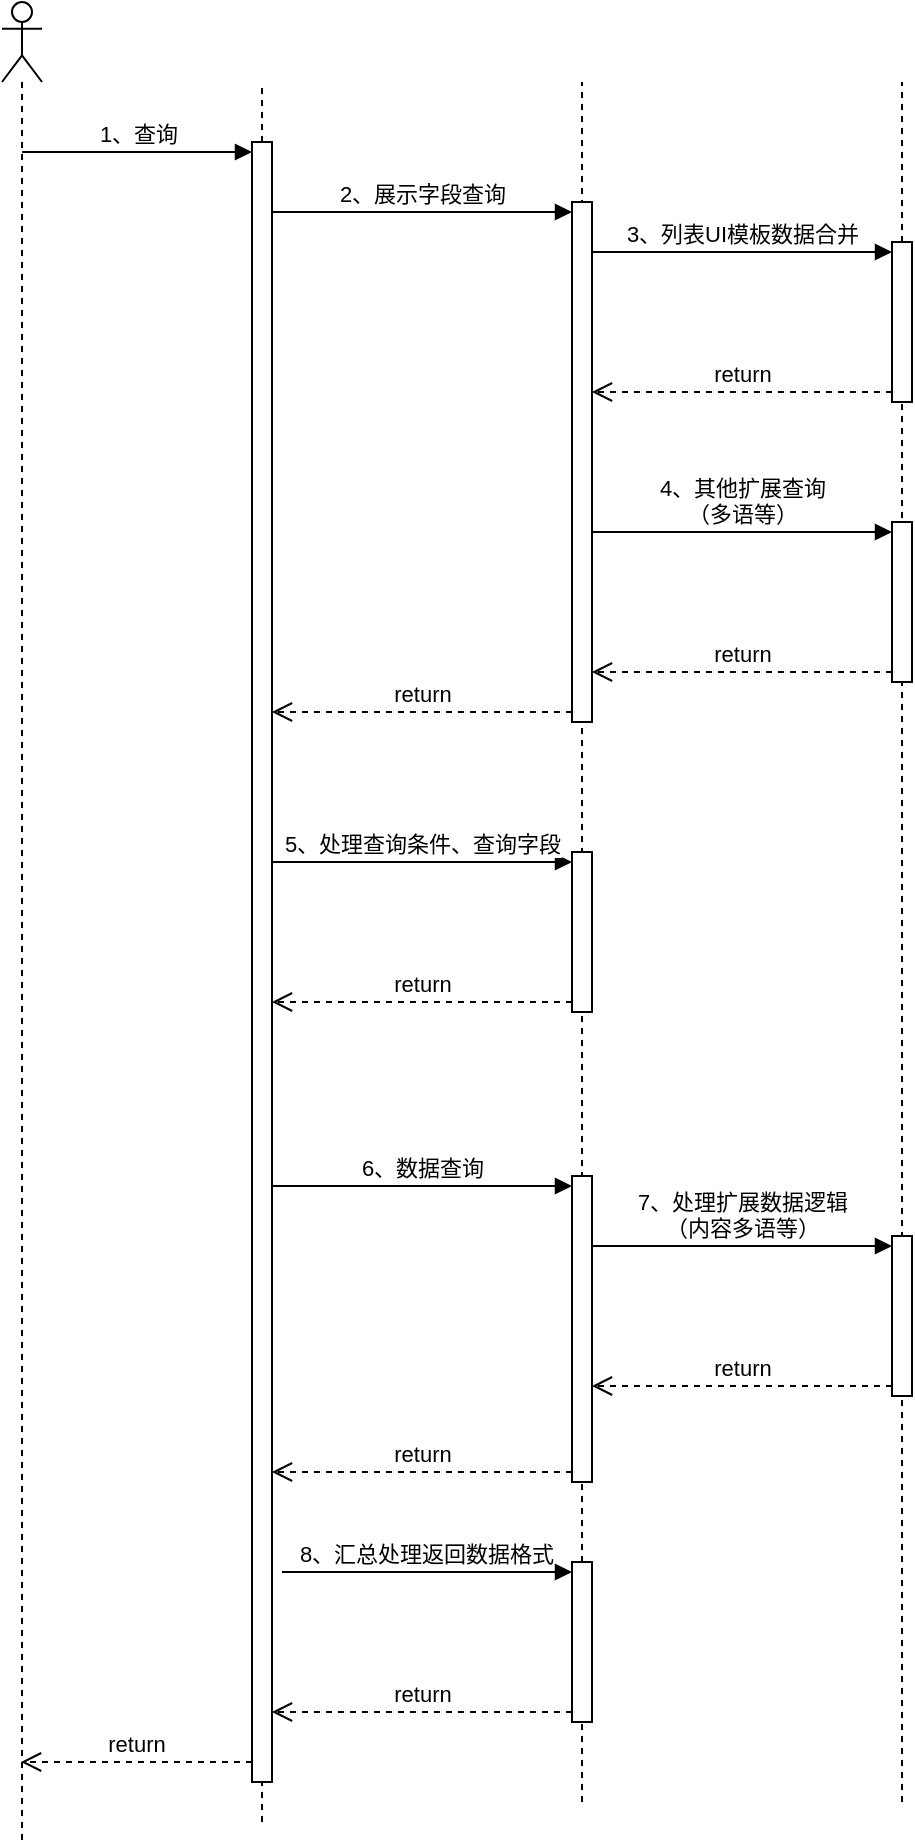 <mxfile version="23.1.5" type="github">
  <diagram name="第 1 页" id="S-6OjkVsCnSg2azHZJY5">
    <mxGraphModel dx="1434" dy="749" grid="1" gridSize="10" guides="1" tooltips="1" connect="1" arrows="1" fold="1" page="1" pageScale="1" pageWidth="827" pageHeight="1169" math="0" shadow="0">
      <root>
        <mxCell id="0" />
        <mxCell id="1" parent="0" />
        <mxCell id="T84RrNcwuwcVCLzUbH3B-3" value="" style="shape=umlLifeline;perimeter=lifelinePerimeter;whiteSpace=wrap;html=1;container=1;dropTarget=0;collapsible=0;recursiveResize=0;outlineConnect=0;portConstraint=eastwest;newEdgeStyle={&quot;curved&quot;:0,&quot;rounded&quot;:0};participant=umlActor;" vertex="1" parent="1">
          <mxGeometry x="70" y="80" width="20" height="920" as="geometry" />
        </mxCell>
        <mxCell id="T84RrNcwuwcVCLzUbH3B-10" value="" style="endArrow=none;dashed=1;html=1;rounded=0;" edge="1" parent="1">
          <mxGeometry width="50" height="50" relative="1" as="geometry">
            <mxPoint x="200" y="990" as="sourcePoint" />
            <mxPoint x="200" y="120" as="targetPoint" />
          </mxGeometry>
        </mxCell>
        <mxCell id="T84RrNcwuwcVCLzUbH3B-11" value="" style="endArrow=none;dashed=1;html=1;rounded=0;" edge="1" parent="1">
          <mxGeometry width="50" height="50" relative="1" as="geometry">
            <mxPoint x="520" y="980" as="sourcePoint" />
            <mxPoint x="520" y="120" as="targetPoint" />
          </mxGeometry>
        </mxCell>
        <mxCell id="T84RrNcwuwcVCLzUbH3B-12" value="" style="endArrow=none;dashed=1;html=1;rounded=0;" edge="1" parent="1">
          <mxGeometry width="50" height="50" relative="1" as="geometry">
            <mxPoint x="360" y="980" as="sourcePoint" />
            <mxPoint x="360" y="120" as="targetPoint" />
          </mxGeometry>
        </mxCell>
        <mxCell id="T84RrNcwuwcVCLzUbH3B-4" value="" style="html=1;points=[[0,0,0,0,5],[0,1,0,0,-5],[1,0,0,0,5],[1,1,0,0,-5]];perimeter=orthogonalPerimeter;outlineConnect=0;targetShapes=umlLifeline;portConstraint=eastwest;newEdgeStyle={&quot;curved&quot;:0,&quot;rounded&quot;:0};" vertex="1" parent="1">
          <mxGeometry x="195" y="150" width="10" height="820" as="geometry" />
        </mxCell>
        <mxCell id="T84RrNcwuwcVCLzUbH3B-5" value="1、查询" style="html=1;verticalAlign=bottom;endArrow=block;curved=0;rounded=0;entryX=0;entryY=0;entryDx=0;entryDy=5;" edge="1" target="T84RrNcwuwcVCLzUbH3B-4" parent="1">
          <mxGeometry relative="1" as="geometry">
            <mxPoint x="80" y="155" as="sourcePoint" />
          </mxGeometry>
        </mxCell>
        <mxCell id="T84RrNcwuwcVCLzUbH3B-6" value="return" style="html=1;verticalAlign=bottom;endArrow=open;dashed=1;endSize=8;curved=0;rounded=0;exitX=0;exitY=1;exitDx=0;exitDy=-5;" edge="1" parent="1">
          <mxGeometry relative="1" as="geometry">
            <mxPoint x="79.5" y="960.0" as="targetPoint" />
            <mxPoint x="195" y="960.0" as="sourcePoint" />
          </mxGeometry>
        </mxCell>
        <mxCell id="T84RrNcwuwcVCLzUbH3B-14" value="" style="html=1;points=[[0,0,0,0,5],[0,1,0,0,-5],[1,0,0,0,5],[1,1,0,0,-5]];perimeter=orthogonalPerimeter;outlineConnect=0;targetShapes=umlLifeline;portConstraint=eastwest;newEdgeStyle={&quot;curved&quot;:0,&quot;rounded&quot;:0};" vertex="1" parent="1">
          <mxGeometry x="355" y="180" width="10" height="260" as="geometry" />
        </mxCell>
        <mxCell id="T84RrNcwuwcVCLzUbH3B-15" value="2、展示字段查询" style="html=1;verticalAlign=bottom;endArrow=block;curved=0;rounded=0;entryX=0;entryY=0;entryDx=0;entryDy=5;" edge="1" target="T84RrNcwuwcVCLzUbH3B-14" parent="1" source="T84RrNcwuwcVCLzUbH3B-4">
          <mxGeometry relative="1" as="geometry">
            <mxPoint x="290" y="185" as="sourcePoint" />
          </mxGeometry>
        </mxCell>
        <mxCell id="T84RrNcwuwcVCLzUbH3B-16" value="return" style="html=1;verticalAlign=bottom;endArrow=open;dashed=1;endSize=8;curved=0;rounded=0;exitX=0;exitY=1;exitDx=0;exitDy=-5;" edge="1" source="T84RrNcwuwcVCLzUbH3B-14" parent="1" target="T84RrNcwuwcVCLzUbH3B-4">
          <mxGeometry relative="1" as="geometry">
            <mxPoint x="290" y="255" as="targetPoint" />
          </mxGeometry>
        </mxCell>
        <mxCell id="T84RrNcwuwcVCLzUbH3B-17" value="" style="html=1;points=[[0,0,0,0,5],[0,1,0,0,-5],[1,0,0,0,5],[1,1,0,0,-5]];perimeter=orthogonalPerimeter;outlineConnect=0;targetShapes=umlLifeline;portConstraint=eastwest;newEdgeStyle={&quot;curved&quot;:0,&quot;rounded&quot;:0};" vertex="1" parent="1">
          <mxGeometry x="515" y="200" width="10" height="80" as="geometry" />
        </mxCell>
        <mxCell id="T84RrNcwuwcVCLzUbH3B-18" value="3、列表UI模板数据合并" style="html=1;verticalAlign=bottom;endArrow=block;curved=0;rounded=0;entryX=0;entryY=0;entryDx=0;entryDy=5;" edge="1" target="T84RrNcwuwcVCLzUbH3B-17" parent="1" source="T84RrNcwuwcVCLzUbH3B-14">
          <mxGeometry relative="1" as="geometry">
            <mxPoint x="450" y="205" as="sourcePoint" />
          </mxGeometry>
        </mxCell>
        <mxCell id="T84RrNcwuwcVCLzUbH3B-19" value="return" style="html=1;verticalAlign=bottom;endArrow=open;dashed=1;endSize=8;curved=0;rounded=0;exitX=0;exitY=1;exitDx=0;exitDy=-5;" edge="1" source="T84RrNcwuwcVCLzUbH3B-17" parent="1" target="T84RrNcwuwcVCLzUbH3B-14">
          <mxGeometry relative="1" as="geometry">
            <mxPoint x="450" y="275" as="targetPoint" />
          </mxGeometry>
        </mxCell>
        <mxCell id="T84RrNcwuwcVCLzUbH3B-20" value="" style="html=1;points=[[0,0,0,0,5],[0,1,0,0,-5],[1,0,0,0,5],[1,1,0,0,-5]];perimeter=orthogonalPerimeter;outlineConnect=0;targetShapes=umlLifeline;portConstraint=eastwest;newEdgeStyle={&quot;curved&quot;:0,&quot;rounded&quot;:0};" vertex="1" parent="1">
          <mxGeometry x="515" y="340" width="10" height="80" as="geometry" />
        </mxCell>
        <mxCell id="T84RrNcwuwcVCLzUbH3B-21" value="4、其他扩展查询&lt;br&gt;（多语等）" style="html=1;verticalAlign=bottom;endArrow=block;curved=0;rounded=0;entryX=0;entryY=0;entryDx=0;entryDy=5;" edge="1" target="T84RrNcwuwcVCLzUbH3B-20" parent="1" source="T84RrNcwuwcVCLzUbH3B-14">
          <mxGeometry relative="1" as="geometry">
            <mxPoint x="445" y="345" as="sourcePoint" />
          </mxGeometry>
        </mxCell>
        <mxCell id="T84RrNcwuwcVCLzUbH3B-22" value="return" style="html=1;verticalAlign=bottom;endArrow=open;dashed=1;endSize=8;curved=0;rounded=0;exitX=0;exitY=1;exitDx=0;exitDy=-5;" edge="1" source="T84RrNcwuwcVCLzUbH3B-20" parent="1" target="T84RrNcwuwcVCLzUbH3B-14">
          <mxGeometry relative="1" as="geometry">
            <mxPoint x="445" y="415" as="targetPoint" />
          </mxGeometry>
        </mxCell>
        <mxCell id="T84RrNcwuwcVCLzUbH3B-23" value="" style="html=1;points=[[0,0,0,0,5],[0,1,0,0,-5],[1,0,0,0,5],[1,1,0,0,-5]];perimeter=orthogonalPerimeter;outlineConnect=0;targetShapes=umlLifeline;portConstraint=eastwest;newEdgeStyle={&quot;curved&quot;:0,&quot;rounded&quot;:0};" vertex="1" parent="1">
          <mxGeometry x="355" y="667" width="10" height="153" as="geometry" />
        </mxCell>
        <mxCell id="T84RrNcwuwcVCLzUbH3B-24" value="6、数据查询" style="html=1;verticalAlign=bottom;endArrow=block;curved=0;rounded=0;entryX=0;entryY=0;entryDx=0;entryDy=5;" edge="1" target="T84RrNcwuwcVCLzUbH3B-23" parent="1">
          <mxGeometry relative="1" as="geometry">
            <mxPoint x="205" y="672.0" as="sourcePoint" />
          </mxGeometry>
        </mxCell>
        <mxCell id="T84RrNcwuwcVCLzUbH3B-25" value="return" style="html=1;verticalAlign=bottom;endArrow=open;dashed=1;endSize=8;curved=0;rounded=0;exitX=0;exitY=1;exitDx=0;exitDy=-5;" edge="1" source="T84RrNcwuwcVCLzUbH3B-23" parent="1" target="T84RrNcwuwcVCLzUbH3B-4">
          <mxGeometry relative="1" as="geometry">
            <mxPoint x="205" y="882.0" as="targetPoint" />
          </mxGeometry>
        </mxCell>
        <mxCell id="T84RrNcwuwcVCLzUbH3B-26" value="" style="html=1;points=[[0,0,0,0,5],[0,1,0,0,-5],[1,0,0,0,5],[1,1,0,0,-5]];perimeter=orthogonalPerimeter;outlineConnect=0;targetShapes=umlLifeline;portConstraint=eastwest;newEdgeStyle={&quot;curved&quot;:0,&quot;rounded&quot;:0};" vertex="1" parent="1">
          <mxGeometry x="515" y="697" width="10" height="80" as="geometry" />
        </mxCell>
        <mxCell id="T84RrNcwuwcVCLzUbH3B-27" value="7、处理扩展数据逻辑&lt;br&gt;（内容多语等）" style="html=1;verticalAlign=bottom;endArrow=block;curved=0;rounded=0;entryX=0;entryY=0;entryDx=0;entryDy=5;" edge="1" target="T84RrNcwuwcVCLzUbH3B-26" parent="1" source="T84RrNcwuwcVCLzUbH3B-23">
          <mxGeometry relative="1" as="geometry">
            <mxPoint x="445" y="702" as="sourcePoint" />
          </mxGeometry>
        </mxCell>
        <mxCell id="T84RrNcwuwcVCLzUbH3B-28" value="return" style="html=1;verticalAlign=bottom;endArrow=open;dashed=1;endSize=8;curved=0;rounded=0;exitX=0;exitY=1;exitDx=0;exitDy=-5;" edge="1" source="T84RrNcwuwcVCLzUbH3B-26" parent="1" target="T84RrNcwuwcVCLzUbH3B-23">
          <mxGeometry relative="1" as="geometry">
            <mxPoint x="445" y="772" as="targetPoint" />
          </mxGeometry>
        </mxCell>
        <mxCell id="T84RrNcwuwcVCLzUbH3B-29" value="" style="html=1;points=[[0,0,0,0,5],[0,1,0,0,-5],[1,0,0,0,5],[1,1,0,0,-5]];perimeter=orthogonalPerimeter;outlineConnect=0;targetShapes=umlLifeline;portConstraint=eastwest;newEdgeStyle={&quot;curved&quot;:0,&quot;rounded&quot;:0};" vertex="1" parent="1">
          <mxGeometry x="355" y="505" width="10" height="80" as="geometry" />
        </mxCell>
        <mxCell id="T84RrNcwuwcVCLzUbH3B-30" value="5、处理查询条件、查询字段" style="html=1;verticalAlign=bottom;endArrow=block;curved=0;rounded=0;entryX=0;entryY=0;entryDx=0;entryDy=5;" edge="1" target="T84RrNcwuwcVCLzUbH3B-29" parent="1" source="T84RrNcwuwcVCLzUbH3B-4">
          <mxGeometry relative="1" as="geometry">
            <mxPoint x="285" y="510" as="sourcePoint" />
          </mxGeometry>
        </mxCell>
        <mxCell id="T84RrNcwuwcVCLzUbH3B-31" value="return" style="html=1;verticalAlign=bottom;endArrow=open;dashed=1;endSize=8;curved=0;rounded=0;exitX=0;exitY=1;exitDx=0;exitDy=-5;" edge="1" source="T84RrNcwuwcVCLzUbH3B-29" parent="1" target="T84RrNcwuwcVCLzUbH3B-4">
          <mxGeometry relative="1" as="geometry">
            <mxPoint x="285" y="580" as="targetPoint" />
          </mxGeometry>
        </mxCell>
        <mxCell id="T84RrNcwuwcVCLzUbH3B-32" value="" style="html=1;points=[[0,0,0,0,5],[0,1,0,0,-5],[1,0,0,0,5],[1,1,0,0,-5]];perimeter=orthogonalPerimeter;outlineConnect=0;targetShapes=umlLifeline;portConstraint=eastwest;newEdgeStyle={&quot;curved&quot;:0,&quot;rounded&quot;:0};" vertex="1" parent="1">
          <mxGeometry x="355" y="860" width="10" height="80" as="geometry" />
        </mxCell>
        <mxCell id="T84RrNcwuwcVCLzUbH3B-33" value="8、汇总处理返回数据格式" style="html=1;verticalAlign=bottom;endArrow=block;curved=0;rounded=0;entryX=0;entryY=0;entryDx=0;entryDy=5;exitX=1.5;exitY=0.872;exitDx=0;exitDy=0;exitPerimeter=0;" edge="1" target="T84RrNcwuwcVCLzUbH3B-32" parent="1" source="T84RrNcwuwcVCLzUbH3B-4">
          <mxGeometry relative="1" as="geometry">
            <mxPoint x="285" y="865" as="sourcePoint" />
          </mxGeometry>
        </mxCell>
        <mxCell id="T84RrNcwuwcVCLzUbH3B-34" value="return" style="html=1;verticalAlign=bottom;endArrow=open;dashed=1;endSize=8;curved=0;rounded=0;exitX=0;exitY=1;exitDx=0;exitDy=-5;" edge="1" source="T84RrNcwuwcVCLzUbH3B-32" parent="1" target="T84RrNcwuwcVCLzUbH3B-4">
          <mxGeometry relative="1" as="geometry">
            <mxPoint x="210" y="930" as="targetPoint" />
          </mxGeometry>
        </mxCell>
      </root>
    </mxGraphModel>
  </diagram>
</mxfile>

